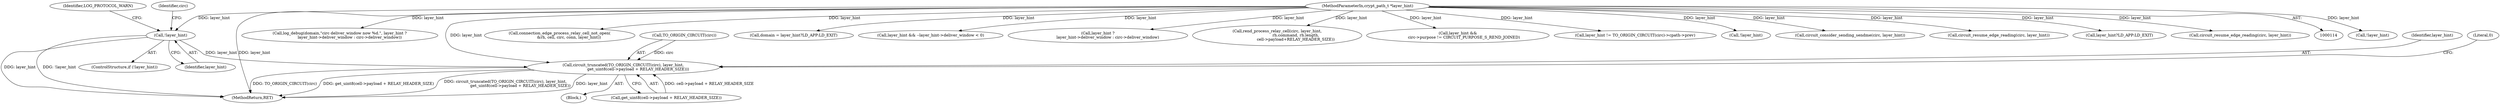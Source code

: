 digraph "0_tor_56a7c5bc15e0447203a491c1ee37de9939ad1dcd@pointer" {
"1000810" [label="(Call,!layer_hint)"];
"1000118" [label="(MethodParameterIn,crypt_path_t *layer_hint)"];
"1000819" [label="(Call,circuit_truncated(TO_ORIGIN_CIRCUIT(circ), layer_hint,\n                        get_uint8(cell->payload + RELAY_HEADER_SIZE)))"];
"1000820" [label="(Call,TO_ORIGIN_CIRCUIT(circ))"];
"1000363" [label="(Call,!layer_hint)"];
"1000388" [label="(Call,log_debug(domain,\"circ deliver_window now %d.\", layer_hint ?\n                layer_hint->deliver_window : circ->deliver_window))"];
"1001064" [label="(MethodReturn,RET)"];
"1000249" [label="(Call,connection_edge_process_relay_cell_not_open(\n               &rh, cell, circ, conn, layer_hint))"];
"1000126" [label="(Call,domain = layer_hint?LD_APP:LD_EXIT)"];
"1000354" [label="(Call,layer_hint && --layer_hint->deliver_window < 0)"];
"1000391" [label="(Call,layer_hint ?\n                layer_hint->deliver_window : circ->deliver_window)"];
"1000118" [label="(MethodParameterIn,crypt_path_t *layer_hint)"];
"1001039" [label="(Call,rend_process_relay_cell(circ, layer_hint,\n                              rh.command, rh.length,\n                              cell->payload+RELAY_HEADER_SIZE))"];
"1000809" [label="(ControlStructure,if (!layer_hint))"];
"1000267" [label="(Call,layer_hint &&\n          circ->purpose != CIRCUIT_PURPOSE_S_REND_JOINED)"];
"1000811" [label="(Identifier,layer_hint)"];
"1000822" [label="(Identifier,layer_hint)"];
"1000288" [label="(Call,layer_hint != TO_ORIGIN_CIRCUIT(circ)->cpath->prev)"];
"1000814" [label="(Identifier,LOG_PROTOCOL_WARN)"];
"1000643" [label="(Call,!layer_hint)"];
"1000260" [label="(Block,)"];
"1000399" [label="(Call,circuit_consider_sending_sendme(circ, layer_hint))"];
"1000919" [label="(Call,circuit_resume_edge_reading(circ, layer_hint))"];
"1000823" [label="(Call,get_uint8(cell->payload + RELAY_HEADER_SIZE))"];
"1000830" [label="(Literal,0)"];
"1000810" [label="(Call,!layer_hint)"];
"1000821" [label="(Identifier,circ)"];
"1000128" [label="(Call,layer_hint?LD_APP:LD_EXIT)"];
"1000819" [label="(Call,circuit_truncated(TO_ORIGIN_CIRCUIT(circ), layer_hint,\n                        get_uint8(cell->payload + RELAY_HEADER_SIZE)))"];
"1000884" [label="(Call,circuit_resume_edge_reading(circ, layer_hint))"];
"1000810" -> "1000809"  [label="AST: "];
"1000810" -> "1000811"  [label="CFG: "];
"1000811" -> "1000810"  [label="AST: "];
"1000814" -> "1000810"  [label="CFG: "];
"1000821" -> "1000810"  [label="CFG: "];
"1000810" -> "1001064"  [label="DDG: !layer_hint"];
"1000810" -> "1001064"  [label="DDG: layer_hint"];
"1000118" -> "1000810"  [label="DDG: layer_hint"];
"1000810" -> "1000819"  [label="DDG: layer_hint"];
"1000118" -> "1000114"  [label="AST: "];
"1000118" -> "1001064"  [label="DDG: layer_hint"];
"1000118" -> "1000126"  [label="DDG: layer_hint"];
"1000118" -> "1000128"  [label="DDG: layer_hint"];
"1000118" -> "1000249"  [label="DDG: layer_hint"];
"1000118" -> "1000267"  [label="DDG: layer_hint"];
"1000118" -> "1000288"  [label="DDG: layer_hint"];
"1000118" -> "1000354"  [label="DDG: layer_hint"];
"1000118" -> "1000363"  [label="DDG: layer_hint"];
"1000118" -> "1000388"  [label="DDG: layer_hint"];
"1000118" -> "1000391"  [label="DDG: layer_hint"];
"1000118" -> "1000399"  [label="DDG: layer_hint"];
"1000118" -> "1000643"  [label="DDG: layer_hint"];
"1000118" -> "1000819"  [label="DDG: layer_hint"];
"1000118" -> "1000884"  [label="DDG: layer_hint"];
"1000118" -> "1000919"  [label="DDG: layer_hint"];
"1000118" -> "1001039"  [label="DDG: layer_hint"];
"1000819" -> "1000260"  [label="AST: "];
"1000819" -> "1000823"  [label="CFG: "];
"1000820" -> "1000819"  [label="AST: "];
"1000822" -> "1000819"  [label="AST: "];
"1000823" -> "1000819"  [label="AST: "];
"1000830" -> "1000819"  [label="CFG: "];
"1000819" -> "1001064"  [label="DDG: TO_ORIGIN_CIRCUIT(circ)"];
"1000819" -> "1001064"  [label="DDG: get_uint8(cell->payload + RELAY_HEADER_SIZE)"];
"1000819" -> "1001064"  [label="DDG: circuit_truncated(TO_ORIGIN_CIRCUIT(circ), layer_hint,\n                        get_uint8(cell->payload + RELAY_HEADER_SIZE))"];
"1000819" -> "1001064"  [label="DDG: layer_hint"];
"1000820" -> "1000819"  [label="DDG: circ"];
"1000823" -> "1000819"  [label="DDG: cell->payload + RELAY_HEADER_SIZE"];
}
